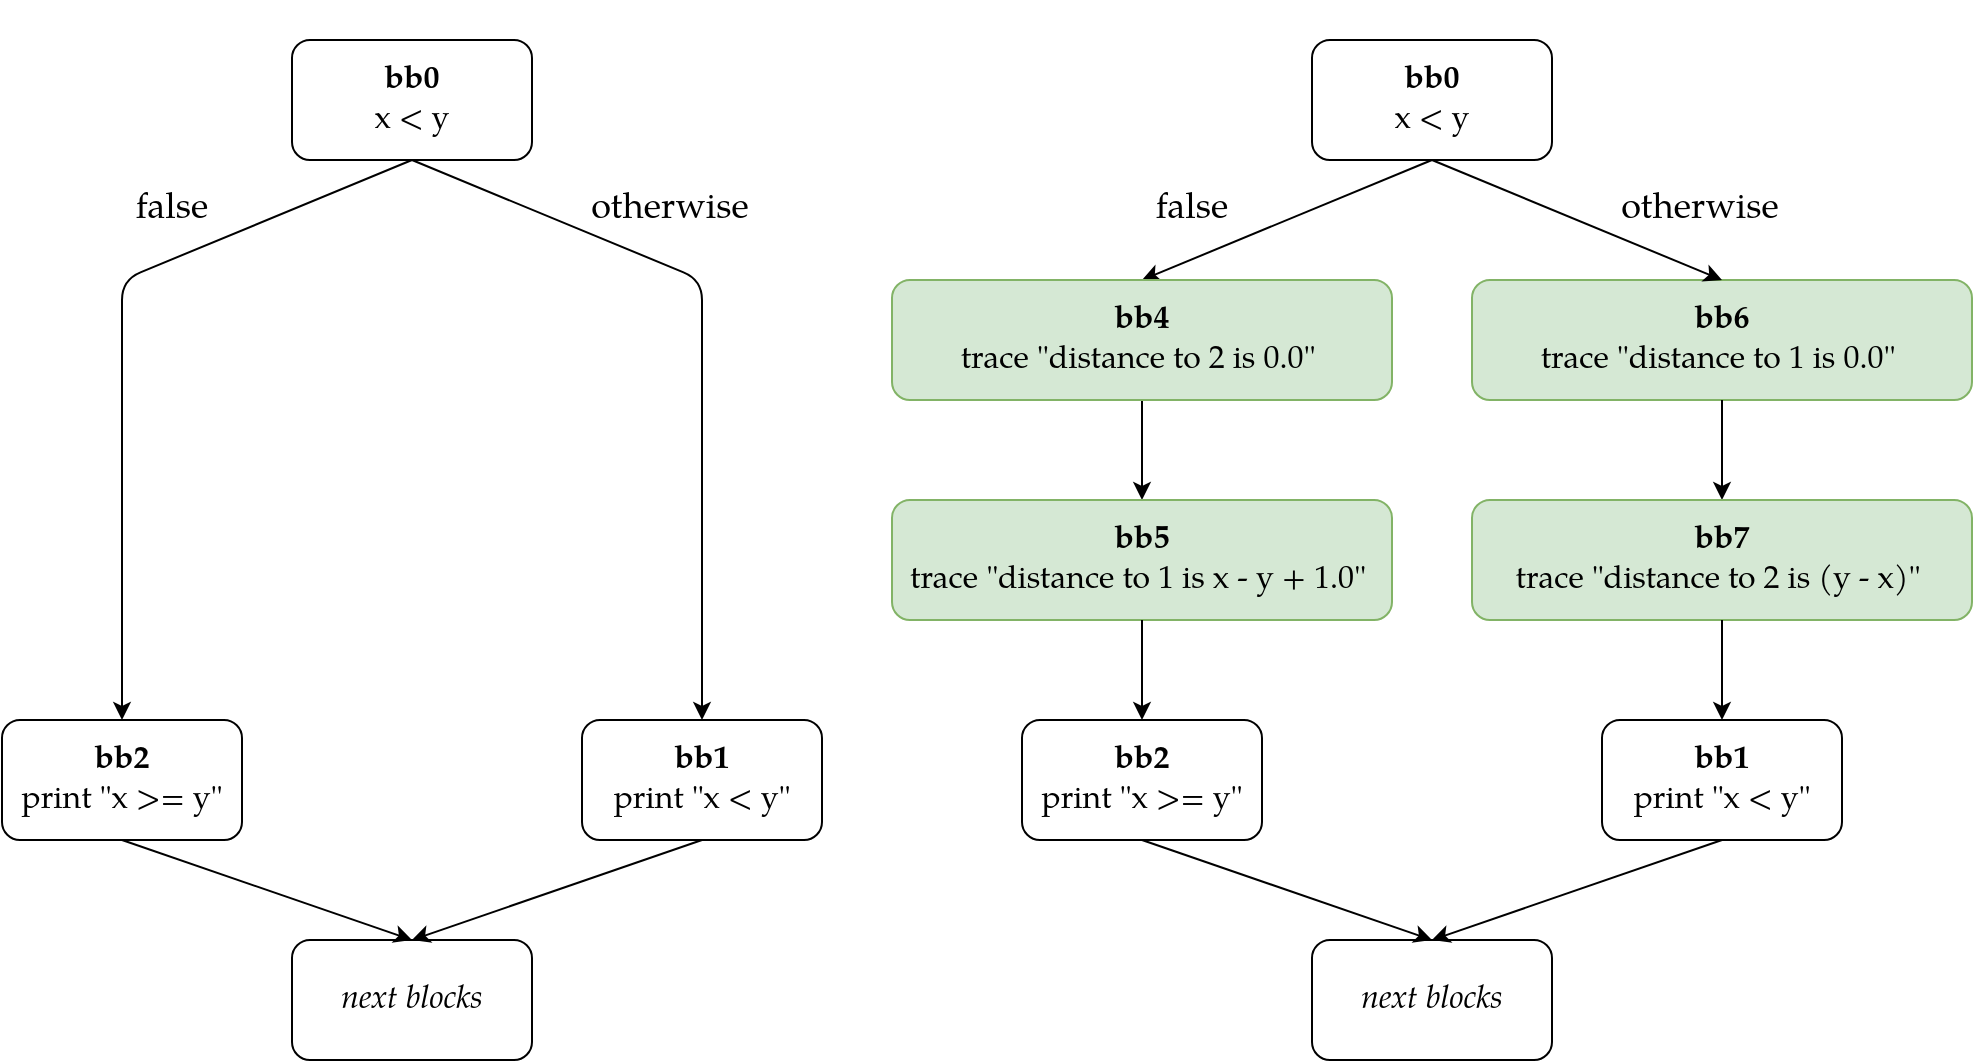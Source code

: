 <mxfile version="18.0.1" type="device"><diagram id="mtKesNsxuVSY4DAXMG3T" name="Page-1"><mxGraphModel dx="1106" dy="997" grid="1" gridSize="10" guides="1" tooltips="1" connect="1" arrows="1" fold="1" page="1" pageScale="1" pageWidth="827" pageHeight="1169" math="0" shadow="0"><root><mxCell id="0"/><mxCell id="1" parent="0"/><mxCell id="v6j9mXJMksomTZe7uBYo-1" value="&lt;font size=&quot;3&quot;&gt;&lt;b&gt;bb0&lt;/b&gt;&lt;br&gt;x &amp;lt; y&lt;br&gt;&lt;/font&gt;" style="rounded=1;whiteSpace=wrap;html=1;fontFamily=TeX Gyre Pagella;" parent="1" vertex="1"><mxGeometry x="200" y="160" width="120" height="60" as="geometry"/></mxCell><mxCell id="v6j9mXJMksomTZe7uBYo-3" value="" style="endArrow=classic;html=1;rounded=1;fontSize=18;exitX=0.5;exitY=1;exitDx=0;exitDy=0;entryX=0.5;entryY=0;entryDx=0;entryDy=0;fontFamily=TeX Gyre Pagella;" parent="1" source="v6j9mXJMksomTZe7uBYo-1" target="v6j9mXJMksomTZe7uBYo-8" edge="1"><mxGeometry width="50" height="50" relative="1" as="geometry"><mxPoint x="140" y="440" as="sourcePoint"/><mxPoint x="115" y="280" as="targetPoint"/><Array as="points"><mxPoint x="115" y="280"/></Array></mxGeometry></mxCell><mxCell id="v6j9mXJMksomTZe7uBYo-5" value="" style="endArrow=classic;html=1;fontSize=18;exitX=0.5;exitY=1;exitDx=0;exitDy=0;entryX=0.5;entryY=0;entryDx=0;entryDy=0;rounded=1;fontFamily=TeX Gyre Pagella;" parent="1" source="v6j9mXJMksomTZe7uBYo-1" target="v6j9mXJMksomTZe7uBYo-9" edge="1"><mxGeometry width="50" height="50" relative="1" as="geometry"><mxPoint x="380" y="390" as="sourcePoint"/><mxPoint x="405" y="280" as="targetPoint"/><Array as="points"><mxPoint x="405" y="280"/></Array></mxGeometry></mxCell><mxCell id="v6j9mXJMksomTZe7uBYo-6" value="otherwise" style="text;html=1;strokeColor=none;fillColor=none;align=center;verticalAlign=middle;whiteSpace=wrap;rounded=0;fontSize=18;fontFamily=TeX Gyre Pagella;" parent="1" vertex="1"><mxGeometry x="359" y="230" width="60" height="30" as="geometry"/></mxCell><mxCell id="v6j9mXJMksomTZe7uBYo-7" value="false" style="text;html=1;strokeColor=none;fillColor=none;align=center;verticalAlign=middle;whiteSpace=wrap;rounded=0;fontSize=18;fontFamily=TeX Gyre Pagella;" parent="1" vertex="1"><mxGeometry x="110" y="230" width="60" height="30" as="geometry"/></mxCell><mxCell id="v6j9mXJMksomTZe7uBYo-8" value="&lt;font size=&quot;3&quot;&gt;&lt;b&gt;bb2&lt;/b&gt;&lt;br&gt;print &quot;x &amp;gt;= y&quot;&lt;br&gt;&lt;/font&gt;" style="rounded=1;whiteSpace=wrap;html=1;fontFamily=TeX Gyre Pagella;" parent="1" vertex="1"><mxGeometry x="55" y="500" width="120" height="60" as="geometry"/></mxCell><mxCell id="v6j9mXJMksomTZe7uBYo-9" value="&lt;font size=&quot;3&quot;&gt;&lt;b&gt;bb1&lt;/b&gt;&lt;br&gt;print &quot;x &amp;lt; y&quot;&lt;br&gt;&lt;/font&gt;" style="rounded=1;whiteSpace=wrap;html=1;fontFamily=TeX Gyre Pagella;" parent="1" vertex="1"><mxGeometry x="345" y="500" width="120" height="60" as="geometry"/></mxCell><mxCell id="v6j9mXJMksomTZe7uBYo-12" value="&lt;font size=&quot;3&quot;&gt;&lt;i&gt;next blocks&lt;/i&gt;&lt;br&gt;&lt;/font&gt;" style="rounded=1;whiteSpace=wrap;html=1;fontFamily=TeX Gyre Pagella;" parent="1" vertex="1"><mxGeometry x="200" y="610" width="120" height="60" as="geometry"/></mxCell><mxCell id="v6j9mXJMksomTZe7uBYo-21" value="" style="endArrow=classic;html=1;rounded=0;fontSize=18;exitX=0.5;exitY=1;exitDx=0;exitDy=0;entryX=0.5;entryY=0;entryDx=0;entryDy=0;fontFamily=TeX Gyre Pagella;" parent="1" source="v6j9mXJMksomTZe7uBYo-8" target="v6j9mXJMksomTZe7uBYo-12" edge="1"><mxGeometry width="50" height="50" relative="1" as="geometry"><mxPoint x="30" y="700" as="sourcePoint"/><mxPoint x="80" y="650" as="targetPoint"/></mxGeometry></mxCell><mxCell id="v6j9mXJMksomTZe7uBYo-22" value="" style="endArrow=classic;html=1;rounded=0;fontSize=18;exitX=0.5;exitY=1;exitDx=0;exitDy=0;entryX=0.5;entryY=0;entryDx=0;entryDy=0;fontFamily=TeX Gyre Pagella;" parent="1" source="v6j9mXJMksomTZe7uBYo-9" target="v6j9mXJMksomTZe7uBYo-12" edge="1"><mxGeometry width="50" height="50" relative="1" as="geometry"><mxPoint x="460" y="650" as="sourcePoint"/><mxPoint x="510" y="600" as="targetPoint"/></mxGeometry></mxCell><mxCell id="Oah4KhcZCImoPfXuXvwF-1" value="" style="rounded=0;whiteSpace=wrap;html=1;fillColor=none;strokeColor=none;fontFamily=TeX Gyre Pagella;" parent="1" vertex="1"><mxGeometry x="200" y="140" width="120" height="20" as="geometry"/></mxCell><mxCell id="ORKOINiJp1Gxtd0rYpEq-1" value="&lt;font size=&quot;3&quot;&gt;&lt;b&gt;bb0&lt;/b&gt;&lt;br&gt;x &amp;lt; y&lt;br&gt;&lt;/font&gt;" style="rounded=1;whiteSpace=wrap;html=1;fontFamily=TeX Gyre Pagella;" parent="1" vertex="1"><mxGeometry x="710" y="160" width="120" height="60" as="geometry"/></mxCell><mxCell id="ORKOINiJp1Gxtd0rYpEq-2" value="" style="endArrow=classic;html=1;rounded=0;fontSize=18;exitX=0.5;exitY=1;exitDx=0;exitDy=0;entryX=0.5;entryY=0;entryDx=0;entryDy=0;fontFamily=TeX Gyre Pagella;" parent="1" source="ORKOINiJp1Gxtd0rYpEq-1" target="ORKOINiJp1Gxtd0rYpEq-13" edge="1"><mxGeometry width="50" height="50" relative="1" as="geometry"><mxPoint x="650" y="440" as="sourcePoint"/><mxPoint x="645" y="320" as="targetPoint"/></mxGeometry></mxCell><mxCell id="ORKOINiJp1Gxtd0rYpEq-3" value="&lt;font size=&quot;3&quot;&gt;&lt;b&gt;bb6&lt;/b&gt;&lt;br&gt;trace &quot;distance to 1 is 0.0&quot;&amp;nbsp;&lt;br&gt;&lt;/font&gt;" style="rounded=1;whiteSpace=wrap;html=1;fillColor=#d5e8d4;strokeColor=#82b366;fontFamily=TeX Gyre Pagella;" parent="1" vertex="1"><mxGeometry x="790" y="280" width="250" height="60" as="geometry"/></mxCell><mxCell id="ORKOINiJp1Gxtd0rYpEq-4" value="" style="endArrow=classic;html=1;rounded=0;fontSize=18;exitX=0.5;exitY=1;exitDx=0;exitDy=0;entryX=0.5;entryY=0;entryDx=0;entryDy=0;fontFamily=TeX Gyre Pagella;" parent="1" source="ORKOINiJp1Gxtd0rYpEq-1" target="ORKOINiJp1Gxtd0rYpEq-3" edge="1"><mxGeometry width="50" height="50" relative="1" as="geometry"><mxPoint x="890" y="390" as="sourcePoint"/><mxPoint x="940" y="340" as="targetPoint"/></mxGeometry></mxCell><mxCell id="ORKOINiJp1Gxtd0rYpEq-5" value="otherwise" style="text;html=1;strokeColor=none;fillColor=none;align=center;verticalAlign=middle;whiteSpace=wrap;rounded=0;fontSize=18;fontFamily=TeX Gyre Pagella;" parent="1" vertex="1"><mxGeometry x="874" y="230" width="60" height="30" as="geometry"/></mxCell><mxCell id="ORKOINiJp1Gxtd0rYpEq-6" value="false" style="text;html=1;strokeColor=none;fillColor=none;align=center;verticalAlign=middle;whiteSpace=wrap;rounded=0;fontSize=18;fontFamily=TeX Gyre Pagella;" parent="1" vertex="1"><mxGeometry x="620" y="230" width="60" height="30" as="geometry"/></mxCell><mxCell id="ORKOINiJp1Gxtd0rYpEq-7" value="&lt;font size=&quot;3&quot;&gt;&lt;b&gt;bb2&lt;/b&gt;&lt;br&gt;print &quot;x &amp;gt;= y&quot;&lt;br&gt;&lt;/font&gt;" style="rounded=1;whiteSpace=wrap;html=1;fontFamily=TeX Gyre Pagella;" parent="1" vertex="1"><mxGeometry x="565" y="500" width="120" height="60" as="geometry"/></mxCell><mxCell id="ORKOINiJp1Gxtd0rYpEq-8" value="&lt;font size=&quot;3&quot;&gt;&lt;b&gt;bb1&lt;/b&gt;&lt;br&gt;print &quot;x &amp;lt; y&quot;&lt;br&gt;&lt;/font&gt;" style="rounded=1;whiteSpace=wrap;html=1;fontFamily=TeX Gyre Pagella;" parent="1" vertex="1"><mxGeometry x="855" y="500" width="120" height="60" as="geometry"/></mxCell><mxCell id="ORKOINiJp1Gxtd0rYpEq-9" value="&lt;font size=&quot;3&quot;&gt;&lt;i&gt;next blocks&lt;/i&gt;&lt;br&gt;&lt;/font&gt;" style="rounded=1;whiteSpace=wrap;html=1;fontFamily=TeX Gyre Pagella;" parent="1" vertex="1"><mxGeometry x="710" y="610" width="120" height="60" as="geometry"/></mxCell><mxCell id="ORKOINiJp1Gxtd0rYpEq-10" value="" style="endArrow=classic;html=1;rounded=0;fontSize=18;exitX=0.5;exitY=1;exitDx=0;exitDy=0;entryX=0.5;entryY=0;entryDx=0;entryDy=0;fontFamily=TeX Gyre Pagella;" parent="1" source="ORKOINiJp1Gxtd0rYpEq-13" target="ORKOINiJp1Gxtd0rYpEq-14" edge="1"><mxGeometry width="50" height="50" relative="1" as="geometry"><mxPoint x="645" y="380" as="sourcePoint"/><mxPoint x="645" y="450" as="targetPoint"/></mxGeometry></mxCell><mxCell id="ORKOINiJp1Gxtd0rYpEq-11" value="" style="endArrow=classic;html=1;rounded=0;fontSize=18;exitX=0.5;exitY=1;exitDx=0;exitDy=0;entryX=0.5;entryY=0;entryDx=0;entryDy=0;fontFamily=TeX Gyre Pagella;" parent="1" source="ORKOINiJp1Gxtd0rYpEq-3" target="ORKOINiJp1Gxtd0rYpEq-12" edge="1"><mxGeometry width="50" height="50" relative="1" as="geometry"><mxPoint x="1090" y="530" as="sourcePoint"/><mxPoint x="930" y="450" as="targetPoint"/></mxGeometry></mxCell><mxCell id="ORKOINiJp1Gxtd0rYpEq-12" value="&lt;font size=&quot;3&quot;&gt;&lt;b&gt;bb7&lt;/b&gt;&lt;br&gt;trace &quot;distance to 2 is (y - x)&quot;&amp;nbsp;&lt;br&gt;&lt;/font&gt;" style="rounded=1;whiteSpace=wrap;html=1;fillColor=#d5e8d4;strokeColor=#82b366;fontFamily=TeX Gyre Pagella;" parent="1" vertex="1"><mxGeometry x="790" y="390" width="250" height="60" as="geometry"/></mxCell><mxCell id="ORKOINiJp1Gxtd0rYpEq-13" value="&lt;font size=&quot;3&quot;&gt;&lt;b&gt;bb4&lt;/b&gt;&lt;br&gt;trace &quot;distance to 2 is 0.0&quot;&amp;nbsp;&lt;br&gt;&lt;/font&gt;" style="rounded=1;whiteSpace=wrap;html=1;fillColor=#d5e8d4;strokeColor=#82b366;fontFamily=TeX Gyre Pagella;" parent="1" vertex="1"><mxGeometry x="500" y="280" width="250" height="60" as="geometry"/></mxCell><mxCell id="ORKOINiJp1Gxtd0rYpEq-14" value="&lt;font size=&quot;3&quot;&gt;&lt;b&gt;bb5&lt;/b&gt;&lt;br&gt;trace &quot;distance to 1 is x - y + 1.0&quot;&amp;nbsp;&lt;br&gt;&lt;/font&gt;" style="rounded=1;whiteSpace=wrap;html=1;fillColor=#d5e8d4;strokeColor=#82b366;fontFamily=TeX Gyre Pagella;" parent="1" vertex="1"><mxGeometry x="500" y="390" width="250" height="60" as="geometry"/></mxCell><mxCell id="ORKOINiJp1Gxtd0rYpEq-15" value="" style="endArrow=classic;html=1;rounded=0;fontSize=18;exitX=0.5;exitY=1;exitDx=0;exitDy=0;entryX=0.5;entryY=0;entryDx=0;entryDy=0;fontFamily=TeX Gyre Pagella;" parent="1" source="ORKOINiJp1Gxtd0rYpEq-14" target="ORKOINiJp1Gxtd0rYpEq-7" edge="1"><mxGeometry width="50" height="50" relative="1" as="geometry"><mxPoint x="440" y="680" as="sourcePoint"/><mxPoint x="490" y="630" as="targetPoint"/></mxGeometry></mxCell><mxCell id="ORKOINiJp1Gxtd0rYpEq-16" value="" style="endArrow=classic;html=1;rounded=0;fontSize=18;exitX=0.5;exitY=1;exitDx=0;exitDy=0;entryX=0.5;entryY=0;entryDx=0;entryDy=0;fontFamily=TeX Gyre Pagella;" parent="1" source="ORKOINiJp1Gxtd0rYpEq-12" target="ORKOINiJp1Gxtd0rYpEq-8" edge="1"><mxGeometry width="50" height="50" relative="1" as="geometry"><mxPoint x="904.5" y="540" as="sourcePoint"/><mxPoint x="904.5" y="600" as="targetPoint"/></mxGeometry></mxCell><mxCell id="ORKOINiJp1Gxtd0rYpEq-17" value="" style="endArrow=classic;html=1;rounded=0;fontSize=18;exitX=0.5;exitY=1;exitDx=0;exitDy=0;entryX=0.5;entryY=0;entryDx=0;entryDy=0;fontFamily=TeX Gyre Pagella;" parent="1" source="ORKOINiJp1Gxtd0rYpEq-7" target="ORKOINiJp1Gxtd0rYpEq-9" edge="1"><mxGeometry width="50" height="50" relative="1" as="geometry"><mxPoint x="540" y="700" as="sourcePoint"/><mxPoint x="590" y="650" as="targetPoint"/></mxGeometry></mxCell><mxCell id="ORKOINiJp1Gxtd0rYpEq-18" value="" style="endArrow=classic;html=1;rounded=0;fontSize=18;exitX=0.5;exitY=1;exitDx=0;exitDy=0;entryX=0.5;entryY=0;entryDx=0;entryDy=0;fontFamily=TeX Gyre Pagella;" parent="1" source="ORKOINiJp1Gxtd0rYpEq-8" target="ORKOINiJp1Gxtd0rYpEq-9" edge="1"><mxGeometry width="50" height="50" relative="1" as="geometry"><mxPoint x="970" y="650" as="sourcePoint"/><mxPoint x="1020" y="600" as="targetPoint"/></mxGeometry></mxCell><mxCell id="ORKOINiJp1Gxtd0rYpEq-19" value="" style="rounded=0;whiteSpace=wrap;html=1;fillColor=none;strokeColor=none;fontFamily=TeX Gyre Pagella;" parent="1" vertex="1"><mxGeometry x="710" y="140" width="120" height="20" as="geometry"/></mxCell></root></mxGraphModel></diagram></mxfile>